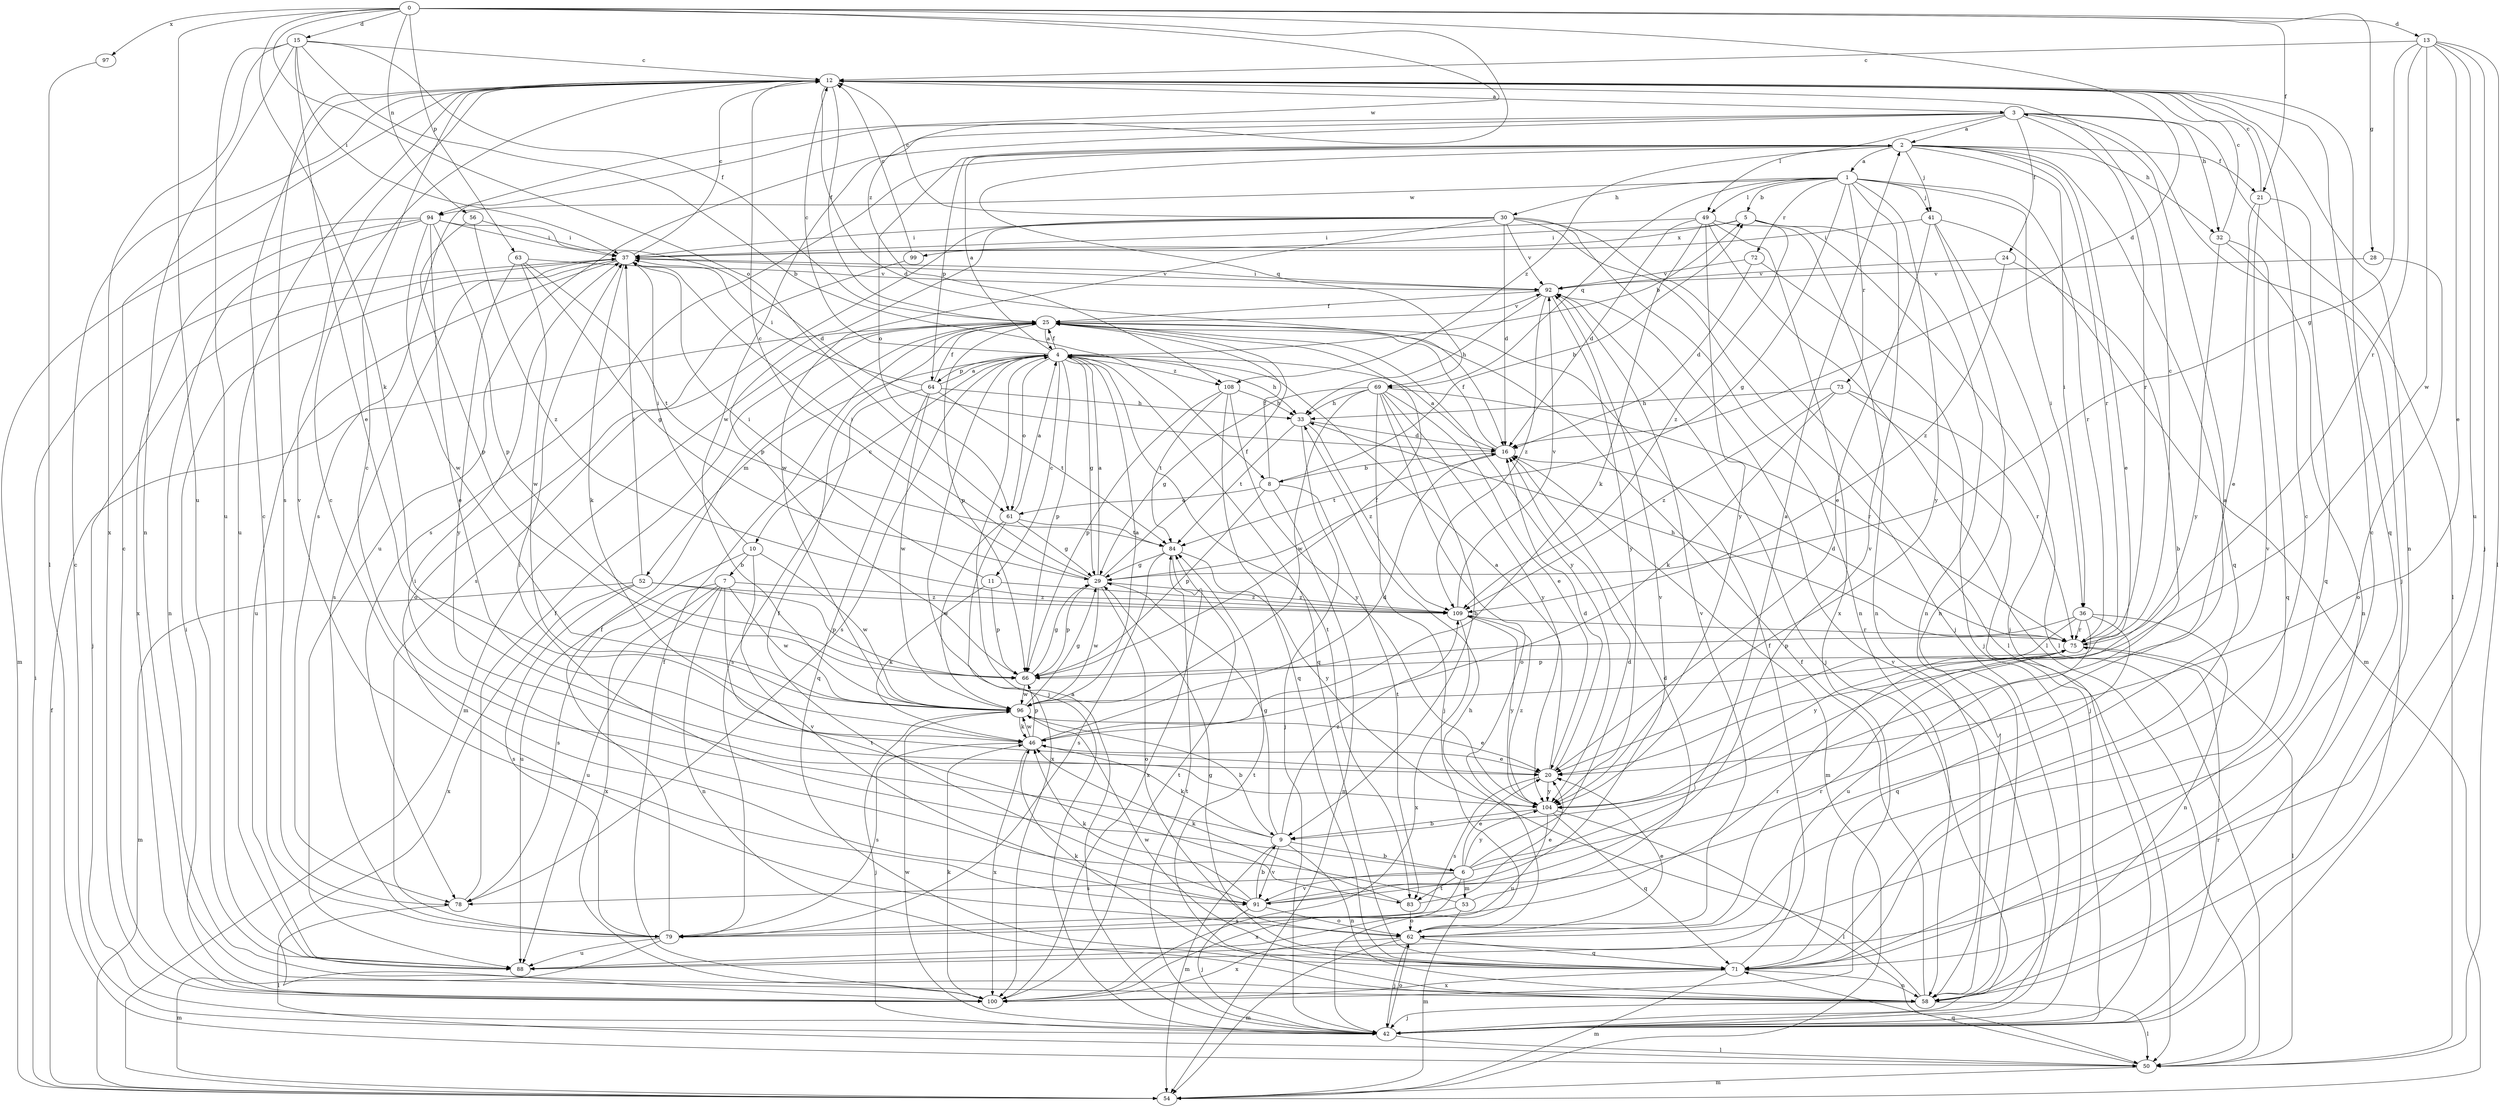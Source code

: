 strict digraph  {
0;
1;
2;
3;
4;
5;
6;
7;
8;
9;
10;
11;
12;
13;
15;
16;
20;
21;
24;
25;
28;
29;
30;
32;
33;
36;
37;
41;
42;
46;
49;
50;
52;
53;
54;
56;
58;
61;
62;
63;
64;
66;
69;
71;
72;
73;
75;
78;
79;
83;
84;
88;
91;
92;
94;
96;
97;
99;
100;
104;
108;
109;
0 -> 13  [label=d];
0 -> 15  [label=d];
0 -> 16  [label=d];
0 -> 21  [label=f];
0 -> 28  [label=g];
0 -> 46  [label=k];
0 -> 56  [label=n];
0 -> 61  [label=o];
0 -> 63  [label=p];
0 -> 88  [label=u];
0 -> 94  [label=w];
0 -> 97  [label=x];
0 -> 108  [label=z];
1 -> 5  [label=b];
1 -> 29  [label=g];
1 -> 30  [label=h];
1 -> 36  [label=i];
1 -> 41  [label=j];
1 -> 49  [label=l];
1 -> 69  [label=q];
1 -> 72  [label=r];
1 -> 73  [label=r];
1 -> 75  [label=r];
1 -> 91  [label=v];
1 -> 94  [label=w];
1 -> 104  [label=y];
2 -> 1  [label=a];
2 -> 20  [label=e];
2 -> 21  [label=f];
2 -> 32  [label=h];
2 -> 36  [label=i];
2 -> 41  [label=j];
2 -> 61  [label=o];
2 -> 64  [label=p];
2 -> 69  [label=q];
2 -> 71  [label=q];
2 -> 75  [label=r];
2 -> 78  [label=s];
2 -> 108  [label=z];
3 -> 2  [label=a];
3 -> 24  [label=f];
3 -> 32  [label=h];
3 -> 42  [label=j];
3 -> 49  [label=l];
3 -> 50  [label=l];
3 -> 75  [label=r];
3 -> 78  [label=s];
3 -> 88  [label=u];
3 -> 96  [label=w];
4 -> 2  [label=a];
4 -> 5  [label=b];
4 -> 10  [label=c];
4 -> 11  [label=c];
4 -> 12  [label=c];
4 -> 25  [label=f];
4 -> 29  [label=g];
4 -> 33  [label=h];
4 -> 42  [label=j];
4 -> 52  [label=m];
4 -> 61  [label=o];
4 -> 64  [label=p];
4 -> 66  [label=p];
4 -> 71  [label=q];
4 -> 78  [label=s];
4 -> 83  [label=t];
4 -> 108  [label=z];
5 -> 37  [label=i];
5 -> 50  [label=l];
5 -> 58  [label=n];
5 -> 99  [label=x];
5 -> 109  [label=z];
6 -> 2  [label=a];
6 -> 3  [label=a];
6 -> 16  [label=d];
6 -> 20  [label=e];
6 -> 37  [label=i];
6 -> 53  [label=m];
6 -> 78  [label=s];
6 -> 83  [label=t];
6 -> 91  [label=v];
6 -> 100  [label=x];
6 -> 104  [label=y];
7 -> 58  [label=n];
7 -> 78  [label=s];
7 -> 83  [label=t];
7 -> 88  [label=u];
7 -> 96  [label=w];
7 -> 100  [label=x];
7 -> 109  [label=z];
8 -> 5  [label=b];
8 -> 25  [label=f];
8 -> 54  [label=m];
8 -> 61  [label=o];
8 -> 66  [label=p];
8 -> 83  [label=t];
9 -> 6  [label=b];
9 -> 12  [label=c];
9 -> 29  [label=g];
9 -> 46  [label=k];
9 -> 54  [label=m];
9 -> 58  [label=n];
9 -> 91  [label=v];
9 -> 109  [label=z];
10 -> 7  [label=b];
10 -> 37  [label=i];
10 -> 88  [label=u];
10 -> 91  [label=v];
10 -> 96  [label=w];
11 -> 37  [label=i];
11 -> 46  [label=k];
11 -> 66  [label=p];
11 -> 109  [label=z];
12 -> 3  [label=a];
12 -> 16  [label=d];
12 -> 25  [label=f];
12 -> 58  [label=n];
12 -> 71  [label=q];
12 -> 78  [label=s];
12 -> 88  [label=u];
12 -> 91  [label=v];
13 -> 12  [label=c];
13 -> 20  [label=e];
13 -> 29  [label=g];
13 -> 42  [label=j];
13 -> 50  [label=l];
13 -> 75  [label=r];
13 -> 88  [label=u];
13 -> 96  [label=w];
15 -> 8  [label=b];
15 -> 12  [label=c];
15 -> 20  [label=e];
15 -> 25  [label=f];
15 -> 37  [label=i];
15 -> 58  [label=n];
15 -> 88  [label=u];
15 -> 100  [label=x];
16 -> 4  [label=a];
16 -> 8  [label=b];
16 -> 25  [label=f];
16 -> 54  [label=m];
16 -> 84  [label=t];
20 -> 4  [label=a];
20 -> 16  [label=d];
20 -> 79  [label=s];
20 -> 104  [label=y];
21 -> 12  [label=c];
21 -> 20  [label=e];
21 -> 71  [label=q];
21 -> 91  [label=v];
24 -> 9  [label=b];
24 -> 92  [label=v];
24 -> 109  [label=z];
25 -> 4  [label=a];
25 -> 54  [label=m];
25 -> 66  [label=p];
25 -> 92  [label=v];
25 -> 104  [label=y];
28 -> 62  [label=o];
28 -> 92  [label=v];
29 -> 4  [label=a];
29 -> 12  [label=c];
29 -> 25  [label=f];
29 -> 37  [label=i];
29 -> 62  [label=o];
29 -> 66  [label=p];
29 -> 96  [label=w];
29 -> 109  [label=z];
30 -> 12  [label=c];
30 -> 16  [label=d];
30 -> 37  [label=i];
30 -> 42  [label=j];
30 -> 50  [label=l];
30 -> 58  [label=n];
30 -> 66  [label=p];
30 -> 79  [label=s];
30 -> 92  [label=v];
30 -> 96  [label=w];
32 -> 12  [label=c];
32 -> 58  [label=n];
32 -> 71  [label=q];
32 -> 104  [label=y];
33 -> 16  [label=d];
33 -> 42  [label=j];
33 -> 84  [label=t];
33 -> 109  [label=z];
36 -> 58  [label=n];
36 -> 66  [label=p];
36 -> 71  [label=q];
36 -> 75  [label=r];
36 -> 88  [label=u];
36 -> 104  [label=y];
37 -> 12  [label=c];
37 -> 42  [label=j];
37 -> 46  [label=k];
37 -> 79  [label=s];
37 -> 88  [label=u];
37 -> 92  [label=v];
41 -> 20  [label=e];
41 -> 37  [label=i];
41 -> 42  [label=j];
41 -> 54  [label=m];
41 -> 58  [label=n];
42 -> 4  [label=a];
42 -> 12  [label=c];
42 -> 50  [label=l];
42 -> 62  [label=o];
42 -> 75  [label=r];
42 -> 84  [label=t];
42 -> 92  [label=v];
42 -> 96  [label=w];
46 -> 16  [label=d];
46 -> 20  [label=e];
46 -> 66  [label=p];
46 -> 79  [label=s];
46 -> 96  [label=w];
46 -> 100  [label=x];
49 -> 16  [label=d];
49 -> 37  [label=i];
49 -> 46  [label=k];
49 -> 50  [label=l];
49 -> 58  [label=n];
49 -> 100  [label=x];
49 -> 104  [label=y];
50 -> 54  [label=m];
50 -> 71  [label=q];
52 -> 37  [label=i];
52 -> 54  [label=m];
52 -> 66  [label=p];
52 -> 79  [label=s];
52 -> 100  [label=x];
52 -> 109  [label=z];
53 -> 16  [label=d];
53 -> 37  [label=i];
53 -> 54  [label=m];
53 -> 79  [label=s];
54 -> 25  [label=f];
54 -> 37  [label=i];
56 -> 37  [label=i];
56 -> 66  [label=p];
56 -> 109  [label=z];
58 -> 25  [label=f];
58 -> 33  [label=h];
58 -> 42  [label=j];
58 -> 50  [label=l];
58 -> 84  [label=t];
61 -> 4  [label=a];
61 -> 29  [label=g];
61 -> 84  [label=t];
61 -> 96  [label=w];
61 -> 100  [label=x];
62 -> 12  [label=c];
62 -> 20  [label=e];
62 -> 42  [label=j];
62 -> 54  [label=m];
62 -> 71  [label=q];
62 -> 75  [label=r];
62 -> 92  [label=v];
62 -> 100  [label=x];
63 -> 29  [label=g];
63 -> 84  [label=t];
63 -> 92  [label=v];
63 -> 96  [label=w];
63 -> 104  [label=y];
64 -> 4  [label=a];
64 -> 25  [label=f];
64 -> 33  [label=h];
64 -> 37  [label=i];
64 -> 71  [label=q];
64 -> 79  [label=s];
64 -> 84  [label=t];
64 -> 96  [label=w];
66 -> 25  [label=f];
66 -> 29  [label=g];
66 -> 96  [label=w];
69 -> 9  [label=b];
69 -> 20  [label=e];
69 -> 29  [label=g];
69 -> 33  [label=h];
69 -> 42  [label=j];
69 -> 62  [label=o];
69 -> 75  [label=r];
69 -> 96  [label=w];
69 -> 104  [label=y];
71 -> 12  [label=c];
71 -> 25  [label=f];
71 -> 29  [label=g];
71 -> 46  [label=k];
71 -> 54  [label=m];
71 -> 58  [label=n];
71 -> 96  [label=w];
71 -> 100  [label=x];
72 -> 16  [label=d];
72 -> 42  [label=j];
72 -> 92  [label=v];
73 -> 33  [label=h];
73 -> 42  [label=j];
73 -> 46  [label=k];
73 -> 75  [label=r];
73 -> 109  [label=z];
75 -> 12  [label=c];
75 -> 16  [label=d];
75 -> 33  [label=h];
75 -> 50  [label=l];
75 -> 66  [label=p];
78 -> 25  [label=f];
78 -> 50  [label=l];
79 -> 12  [label=c];
79 -> 25  [label=f];
79 -> 54  [label=m];
79 -> 75  [label=r];
79 -> 88  [label=u];
83 -> 20  [label=e];
83 -> 46  [label=k];
83 -> 62  [label=o];
84 -> 29  [label=g];
84 -> 79  [label=s];
84 -> 100  [label=x];
84 -> 104  [label=y];
91 -> 9  [label=b];
91 -> 12  [label=c];
91 -> 25  [label=f];
91 -> 42  [label=j];
91 -> 46  [label=k];
91 -> 62  [label=o];
91 -> 92  [label=v];
92 -> 25  [label=f];
92 -> 33  [label=h];
92 -> 37  [label=i];
92 -> 42  [label=j];
92 -> 104  [label=y];
92 -> 109  [label=z];
94 -> 16  [label=d];
94 -> 20  [label=e];
94 -> 37  [label=i];
94 -> 54  [label=m];
94 -> 58  [label=n];
94 -> 66  [label=p];
94 -> 96  [label=w];
94 -> 100  [label=x];
96 -> 4  [label=a];
96 -> 9  [label=b];
96 -> 20  [label=e];
96 -> 29  [label=g];
96 -> 42  [label=j];
96 -> 46  [label=k];
97 -> 50  [label=l];
99 -> 12  [label=c];
99 -> 62  [label=o];
100 -> 12  [label=c];
100 -> 25  [label=f];
100 -> 37  [label=i];
100 -> 46  [label=k];
100 -> 84  [label=t];
104 -> 9  [label=b];
104 -> 50  [label=l];
104 -> 71  [label=q];
104 -> 88  [label=u];
104 -> 109  [label=z];
108 -> 33  [label=h];
108 -> 66  [label=p];
108 -> 71  [label=q];
108 -> 84  [label=t];
108 -> 104  [label=y];
109 -> 75  [label=r];
109 -> 92  [label=v];
109 -> 100  [label=x];
109 -> 104  [label=y];
}
